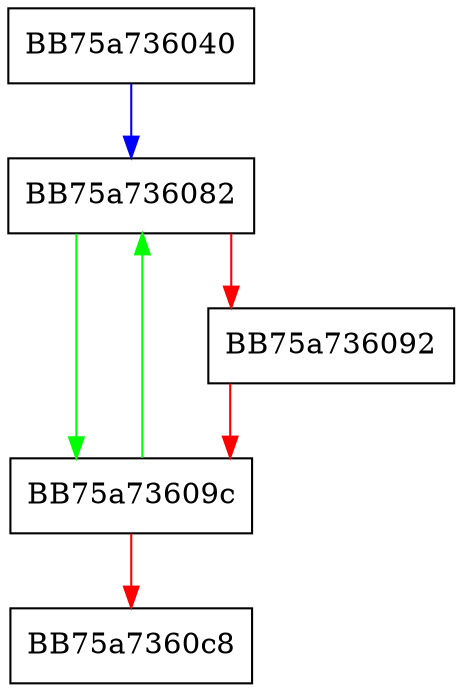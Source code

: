 digraph cleanup_vdll_metadata {
  node [shape="box"];
  graph [splines=ortho];
  BB75a736040 -> BB75a736082 [color="blue"];
  BB75a736082 -> BB75a73609c [color="green"];
  BB75a736082 -> BB75a736092 [color="red"];
  BB75a736092 -> BB75a73609c [color="red"];
  BB75a73609c -> BB75a736082 [color="green"];
  BB75a73609c -> BB75a7360c8 [color="red"];
}